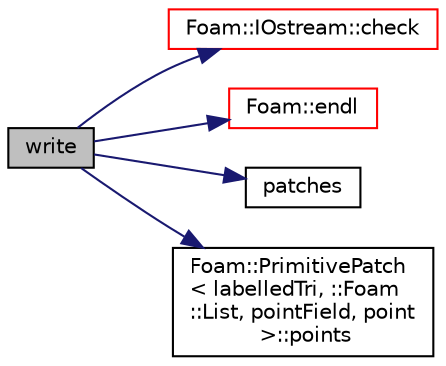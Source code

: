 digraph "write"
{
  bgcolor="transparent";
  edge [fontname="Helvetica",fontsize="10",labelfontname="Helvetica",labelfontsize="10"];
  node [fontname="Helvetica",fontsize="10",shape=record];
  rankdir="LR";
  Node955 [label="write",height=0.2,width=0.4,color="black", fillcolor="grey75", style="filled", fontcolor="black"];
  Node955 -> Node956 [color="midnightblue",fontsize="10",style="solid",fontname="Helvetica"];
  Node956 [label="Foam::IOstream::check",height=0.2,width=0.4,color="red",URL="$a27333.html#a367eb3425fc4e8270e2aa961df8ac8a5",tooltip="Check IOstream status for given operation. "];
  Node955 -> Node966 [color="midnightblue",fontsize="10",style="solid",fontname="Helvetica"];
  Node966 [label="Foam::endl",height=0.2,width=0.4,color="red",URL="$a21851.html#a2db8fe02a0d3909e9351bb4275b23ce4",tooltip="Add newline and flush stream. "];
  Node955 -> Node1007 [color="midnightblue",fontsize="10",style="solid",fontname="Helvetica"];
  Node1007 [label="patches",height=0.2,width=0.4,color="black",URL="$a31961.html#a81f967856b4a58b0c942fe0a0dcdf627"];
  Node955 -> Node1008 [color="midnightblue",fontsize="10",style="solid",fontname="Helvetica"];
  Node1008 [label="Foam::PrimitivePatch\l\< labelledTri, ::Foam\l::List, pointField, point\l \>::points",height=0.2,width=0.4,color="black",URL="$a28693.html#aa3c7d968f31c88780c663876f64ef6a6",tooltip="Return reference to global points. "];
}
